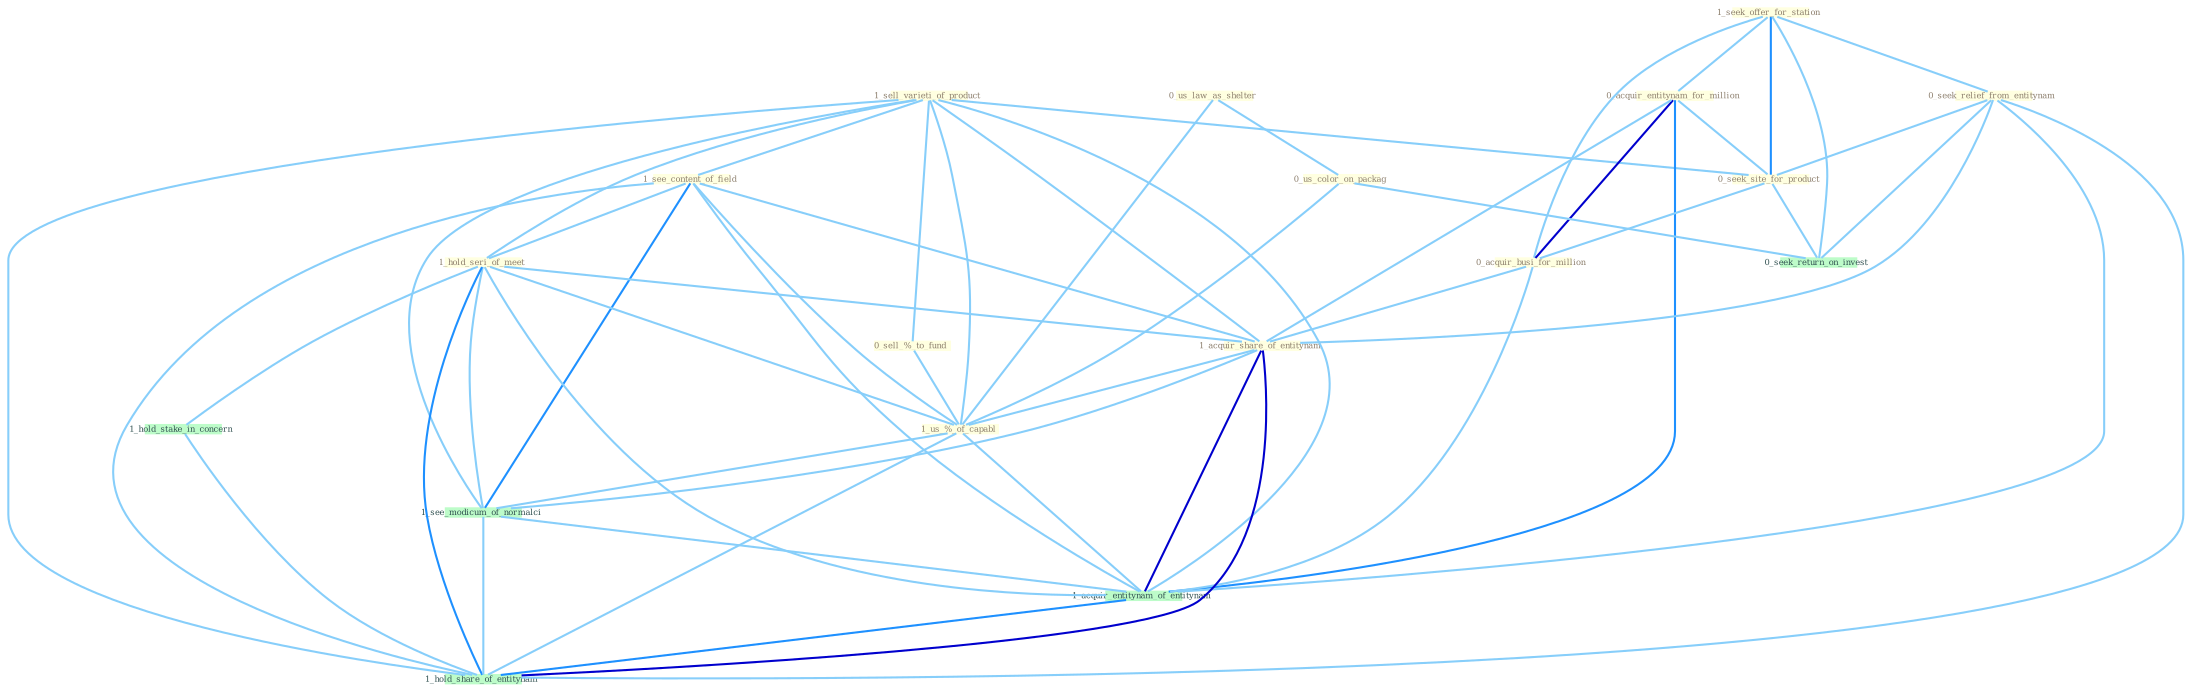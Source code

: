 Graph G{ 
    node
    [shape=polygon,style=filled,width=.5,height=.06,color="#BDFCC9",fixedsize=true,fontsize=4,
    fontcolor="#2f4f4f"];
    {node
    [color="#ffffe0", fontcolor="#8b7d6b"] "1_sell_varieti_of_product " "1_seek_offer_for_station " "0_acquir_entitynam_for_million " "0_seek_relief_from_entitynam " "0_sell_%_to_fund " "0_seek_site_for_product " "1_see_content_of_field " "1_hold_seri_of_meet " "0_us_law_as_shelter " "0_acquir_busi_for_million " "1_acquir_share_of_entitynam " "0_us_color_on_packag " "1_us_%_of_capabl "}
{node [color="#fff0f5", fontcolor="#b22222"]}
edge [color="#B0E2FF"];

	"1_sell_varieti_of_product " -- "0_sell_%_to_fund " [w="1", color="#87cefa" ];
	"1_sell_varieti_of_product " -- "0_seek_site_for_product " [w="1", color="#87cefa" ];
	"1_sell_varieti_of_product " -- "1_see_content_of_field " [w="1", color="#87cefa" ];
	"1_sell_varieti_of_product " -- "1_hold_seri_of_meet " [w="1", color="#87cefa" ];
	"1_sell_varieti_of_product " -- "1_acquir_share_of_entitynam " [w="1", color="#87cefa" ];
	"1_sell_varieti_of_product " -- "1_us_%_of_capabl " [w="1", color="#87cefa" ];
	"1_sell_varieti_of_product " -- "1_see_modicum_of_normalci " [w="1", color="#87cefa" ];
	"1_sell_varieti_of_product " -- "1_acquir_entitynam_of_entitynam " [w="1", color="#87cefa" ];
	"1_sell_varieti_of_product " -- "1_hold_share_of_entitynam " [w="1", color="#87cefa" ];
	"1_seek_offer_for_station " -- "0_acquir_entitynam_for_million " [w="1", color="#87cefa" ];
	"1_seek_offer_for_station " -- "0_seek_relief_from_entitynam " [w="1", color="#87cefa" ];
	"1_seek_offer_for_station " -- "0_seek_site_for_product " [w="2", color="#1e90ff" , len=0.8];
	"1_seek_offer_for_station " -- "0_acquir_busi_for_million " [w="1", color="#87cefa" ];
	"1_seek_offer_for_station " -- "0_seek_return_on_invest " [w="1", color="#87cefa" ];
	"0_acquir_entitynam_for_million " -- "0_seek_site_for_product " [w="1", color="#87cefa" ];
	"0_acquir_entitynam_for_million " -- "0_acquir_busi_for_million " [w="3", color="#0000cd" , len=0.6];
	"0_acquir_entitynam_for_million " -- "1_acquir_share_of_entitynam " [w="1", color="#87cefa" ];
	"0_acquir_entitynam_for_million " -- "1_acquir_entitynam_of_entitynam " [w="2", color="#1e90ff" , len=0.8];
	"0_seek_relief_from_entitynam " -- "0_seek_site_for_product " [w="1", color="#87cefa" ];
	"0_seek_relief_from_entitynam " -- "1_acquir_share_of_entitynam " [w="1", color="#87cefa" ];
	"0_seek_relief_from_entitynam " -- "0_seek_return_on_invest " [w="1", color="#87cefa" ];
	"0_seek_relief_from_entitynam " -- "1_acquir_entitynam_of_entitynam " [w="1", color="#87cefa" ];
	"0_seek_relief_from_entitynam " -- "1_hold_share_of_entitynam " [w="1", color="#87cefa" ];
	"0_sell_%_to_fund " -- "1_us_%_of_capabl " [w="1", color="#87cefa" ];
	"0_seek_site_for_product " -- "0_acquir_busi_for_million " [w="1", color="#87cefa" ];
	"0_seek_site_for_product " -- "0_seek_return_on_invest " [w="1", color="#87cefa" ];
	"1_see_content_of_field " -- "1_hold_seri_of_meet " [w="1", color="#87cefa" ];
	"1_see_content_of_field " -- "1_acquir_share_of_entitynam " [w="1", color="#87cefa" ];
	"1_see_content_of_field " -- "1_us_%_of_capabl " [w="1", color="#87cefa" ];
	"1_see_content_of_field " -- "1_see_modicum_of_normalci " [w="2", color="#1e90ff" , len=0.8];
	"1_see_content_of_field " -- "1_acquir_entitynam_of_entitynam " [w="1", color="#87cefa" ];
	"1_see_content_of_field " -- "1_hold_share_of_entitynam " [w="1", color="#87cefa" ];
	"1_hold_seri_of_meet " -- "1_acquir_share_of_entitynam " [w="1", color="#87cefa" ];
	"1_hold_seri_of_meet " -- "1_us_%_of_capabl " [w="1", color="#87cefa" ];
	"1_hold_seri_of_meet " -- "1_hold_stake_in_concern " [w="1", color="#87cefa" ];
	"1_hold_seri_of_meet " -- "1_see_modicum_of_normalci " [w="1", color="#87cefa" ];
	"1_hold_seri_of_meet " -- "1_acquir_entitynam_of_entitynam " [w="1", color="#87cefa" ];
	"1_hold_seri_of_meet " -- "1_hold_share_of_entitynam " [w="2", color="#1e90ff" , len=0.8];
	"0_us_law_as_shelter " -- "0_us_color_on_packag " [w="1", color="#87cefa" ];
	"0_us_law_as_shelter " -- "1_us_%_of_capabl " [w="1", color="#87cefa" ];
	"0_acquir_busi_for_million " -- "1_acquir_share_of_entitynam " [w="1", color="#87cefa" ];
	"0_acquir_busi_for_million " -- "1_acquir_entitynam_of_entitynam " [w="1", color="#87cefa" ];
	"1_acquir_share_of_entitynam " -- "1_us_%_of_capabl " [w="1", color="#87cefa" ];
	"1_acquir_share_of_entitynam " -- "1_see_modicum_of_normalci " [w="1", color="#87cefa" ];
	"1_acquir_share_of_entitynam " -- "1_acquir_entitynam_of_entitynam " [w="3", color="#0000cd" , len=0.6];
	"1_acquir_share_of_entitynam " -- "1_hold_share_of_entitynam " [w="3", color="#0000cd" , len=0.6];
	"0_us_color_on_packag " -- "1_us_%_of_capabl " [w="1", color="#87cefa" ];
	"0_us_color_on_packag " -- "0_seek_return_on_invest " [w="1", color="#87cefa" ];
	"1_us_%_of_capabl " -- "1_see_modicum_of_normalci " [w="1", color="#87cefa" ];
	"1_us_%_of_capabl " -- "1_acquir_entitynam_of_entitynam " [w="1", color="#87cefa" ];
	"1_us_%_of_capabl " -- "1_hold_share_of_entitynam " [w="1", color="#87cefa" ];
	"1_hold_stake_in_concern " -- "1_hold_share_of_entitynam " [w="1", color="#87cefa" ];
	"1_see_modicum_of_normalci " -- "1_acquir_entitynam_of_entitynam " [w="1", color="#87cefa" ];
	"1_see_modicum_of_normalci " -- "1_hold_share_of_entitynam " [w="1", color="#87cefa" ];
	"1_acquir_entitynam_of_entitynam " -- "1_hold_share_of_entitynam " [w="2", color="#1e90ff" , len=0.8];
}